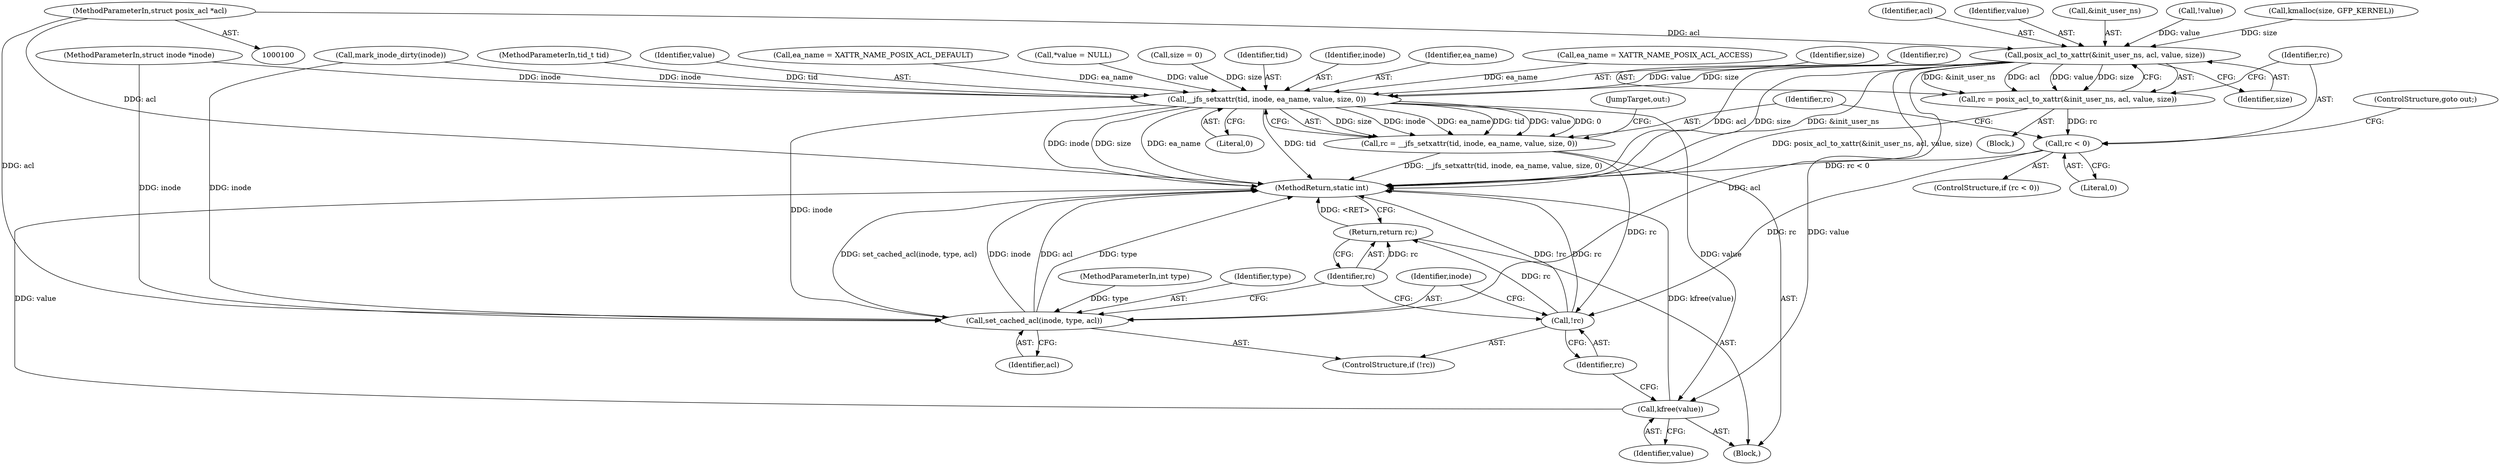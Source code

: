 digraph "0_linux_073931017b49d9458aa351605b43a7e34598caef_8@pointer" {
"1000104" [label="(MethodParameterIn,struct posix_acl *acl)"];
"1000179" [label="(Call,posix_acl_to_xattr(&init_user_ns, acl, value, size))"];
"1000177" [label="(Call,rc = posix_acl_to_xattr(&init_user_ns, acl, value, size))"];
"1000186" [label="(Call,rc < 0)"];
"1000203" [label="(Call,!rc)"];
"1000209" [label="(Return,return rc;)"];
"1000192" [label="(Call,__jfs_setxattr(tid, inode, ea_name, value, size, 0))"];
"1000190" [label="(Call,rc = __jfs_setxattr(tid, inode, ea_name, value, size, 0))"];
"1000200" [label="(Call,kfree(value))"];
"1000205" [label="(Call,set_cached_acl(inode, type, acl))"];
"1000209" [label="(Return,return rc;)"];
"1000204" [label="(Identifier,rc)"];
"1000190" [label="(Call,rc = __jfs_setxattr(tid, inode, ea_name, value, size, 0))"];
"1000177" [label="(Call,rc = posix_acl_to_xattr(&init_user_ns, acl, value, size))"];
"1000194" [label="(Identifier,inode)"];
"1000192" [label="(Call,__jfs_setxattr(tid, inode, ea_name, value, size, 0))"];
"1000168" [label="(Call,kmalloc(size, GFP_KERNEL))"];
"1000200" [label="(Call,kfree(value))"];
"1000186" [label="(Call,rc < 0)"];
"1000184" [label="(Identifier,size)"];
"1000210" [label="(Identifier,rc)"];
"1000203" [label="(Call,!rc)"];
"1000195" [label="(Identifier,ea_name)"];
"1000182" [label="(Identifier,acl)"];
"1000159" [label="(Block,)"];
"1000191" [label="(Identifier,rc)"];
"1000198" [label="(Literal,0)"];
"1000120" [label="(Call,ea_name = XATTR_NAME_POSIX_ACL_ACCESS)"];
"1000105" [label="(Block,)"];
"1000187" [label="(Identifier,rc)"];
"1000211" [label="(MethodReturn,static int)"];
"1000145" [label="(Call,mark_inode_dirty(inode))"];
"1000183" [label="(Identifier,value)"];
"1000197" [label="(Identifier,size)"];
"1000178" [label="(Identifier,rc)"];
"1000205" [label="(Call,set_cached_acl(inode, type, acl))"];
"1000201" [label="(Identifier,value)"];
"1000189" [label="(ControlStructure,goto out;)"];
"1000103" [label="(MethodParameterIn,int type)"];
"1000101" [label="(MethodParameterIn,tid_t tid)"];
"1000206" [label="(Identifier,inode)"];
"1000196" [label="(Identifier,value)"];
"1000180" [label="(Call,&init_user_ns)"];
"1000102" [label="(MethodParameterIn,struct inode *inode)"];
"1000149" [label="(Call,ea_name = XATTR_NAME_POSIX_ACL_DEFAULT)"];
"1000113" [label="(Call,*value = NULL)"];
"1000109" [label="(Call,size = 0)"];
"1000188" [label="(Literal,0)"];
"1000172" [label="(Call,!value)"];
"1000208" [label="(Identifier,acl)"];
"1000179" [label="(Call,posix_acl_to_xattr(&init_user_ns, acl, value, size))"];
"1000202" [label="(ControlStructure,if (!rc))"];
"1000193" [label="(Identifier,tid)"];
"1000104" [label="(MethodParameterIn,struct posix_acl *acl)"];
"1000185" [label="(ControlStructure,if (rc < 0))"];
"1000199" [label="(JumpTarget,out:)"];
"1000207" [label="(Identifier,type)"];
"1000104" -> "1000100"  [label="AST: "];
"1000104" -> "1000211"  [label="DDG: acl"];
"1000104" -> "1000179"  [label="DDG: acl"];
"1000104" -> "1000205"  [label="DDG: acl"];
"1000179" -> "1000177"  [label="AST: "];
"1000179" -> "1000184"  [label="CFG: "];
"1000180" -> "1000179"  [label="AST: "];
"1000182" -> "1000179"  [label="AST: "];
"1000183" -> "1000179"  [label="AST: "];
"1000184" -> "1000179"  [label="AST: "];
"1000177" -> "1000179"  [label="CFG: "];
"1000179" -> "1000211"  [label="DDG: acl"];
"1000179" -> "1000211"  [label="DDG: size"];
"1000179" -> "1000211"  [label="DDG: &init_user_ns"];
"1000179" -> "1000177"  [label="DDG: &init_user_ns"];
"1000179" -> "1000177"  [label="DDG: acl"];
"1000179" -> "1000177"  [label="DDG: value"];
"1000179" -> "1000177"  [label="DDG: size"];
"1000172" -> "1000179"  [label="DDG: value"];
"1000168" -> "1000179"  [label="DDG: size"];
"1000179" -> "1000192"  [label="DDG: value"];
"1000179" -> "1000192"  [label="DDG: size"];
"1000179" -> "1000200"  [label="DDG: value"];
"1000179" -> "1000205"  [label="DDG: acl"];
"1000177" -> "1000159"  [label="AST: "];
"1000178" -> "1000177"  [label="AST: "];
"1000187" -> "1000177"  [label="CFG: "];
"1000177" -> "1000211"  [label="DDG: posix_acl_to_xattr(&init_user_ns, acl, value, size)"];
"1000177" -> "1000186"  [label="DDG: rc"];
"1000186" -> "1000185"  [label="AST: "];
"1000186" -> "1000188"  [label="CFG: "];
"1000187" -> "1000186"  [label="AST: "];
"1000188" -> "1000186"  [label="AST: "];
"1000189" -> "1000186"  [label="CFG: "];
"1000191" -> "1000186"  [label="CFG: "];
"1000186" -> "1000211"  [label="DDG: rc < 0"];
"1000186" -> "1000203"  [label="DDG: rc"];
"1000203" -> "1000202"  [label="AST: "];
"1000203" -> "1000204"  [label="CFG: "];
"1000204" -> "1000203"  [label="AST: "];
"1000206" -> "1000203"  [label="CFG: "];
"1000210" -> "1000203"  [label="CFG: "];
"1000203" -> "1000211"  [label="DDG: rc"];
"1000203" -> "1000211"  [label="DDG: !rc"];
"1000190" -> "1000203"  [label="DDG: rc"];
"1000203" -> "1000209"  [label="DDG: rc"];
"1000209" -> "1000105"  [label="AST: "];
"1000209" -> "1000210"  [label="CFG: "];
"1000210" -> "1000209"  [label="AST: "];
"1000211" -> "1000209"  [label="CFG: "];
"1000209" -> "1000211"  [label="DDG: <RET>"];
"1000210" -> "1000209"  [label="DDG: rc"];
"1000192" -> "1000190"  [label="AST: "];
"1000192" -> "1000198"  [label="CFG: "];
"1000193" -> "1000192"  [label="AST: "];
"1000194" -> "1000192"  [label="AST: "];
"1000195" -> "1000192"  [label="AST: "];
"1000196" -> "1000192"  [label="AST: "];
"1000197" -> "1000192"  [label="AST: "];
"1000198" -> "1000192"  [label="AST: "];
"1000190" -> "1000192"  [label="CFG: "];
"1000192" -> "1000211"  [label="DDG: size"];
"1000192" -> "1000211"  [label="DDG: inode"];
"1000192" -> "1000211"  [label="DDG: ea_name"];
"1000192" -> "1000211"  [label="DDG: tid"];
"1000192" -> "1000190"  [label="DDG: size"];
"1000192" -> "1000190"  [label="DDG: inode"];
"1000192" -> "1000190"  [label="DDG: ea_name"];
"1000192" -> "1000190"  [label="DDG: tid"];
"1000192" -> "1000190"  [label="DDG: value"];
"1000192" -> "1000190"  [label="DDG: 0"];
"1000101" -> "1000192"  [label="DDG: tid"];
"1000145" -> "1000192"  [label="DDG: inode"];
"1000102" -> "1000192"  [label="DDG: inode"];
"1000120" -> "1000192"  [label="DDG: ea_name"];
"1000149" -> "1000192"  [label="DDG: ea_name"];
"1000113" -> "1000192"  [label="DDG: value"];
"1000109" -> "1000192"  [label="DDG: size"];
"1000192" -> "1000200"  [label="DDG: value"];
"1000192" -> "1000205"  [label="DDG: inode"];
"1000190" -> "1000105"  [label="AST: "];
"1000191" -> "1000190"  [label="AST: "];
"1000199" -> "1000190"  [label="CFG: "];
"1000190" -> "1000211"  [label="DDG: __jfs_setxattr(tid, inode, ea_name, value, size, 0)"];
"1000200" -> "1000105"  [label="AST: "];
"1000200" -> "1000201"  [label="CFG: "];
"1000201" -> "1000200"  [label="AST: "];
"1000204" -> "1000200"  [label="CFG: "];
"1000200" -> "1000211"  [label="DDG: kfree(value)"];
"1000200" -> "1000211"  [label="DDG: value"];
"1000205" -> "1000202"  [label="AST: "];
"1000205" -> "1000208"  [label="CFG: "];
"1000206" -> "1000205"  [label="AST: "];
"1000207" -> "1000205"  [label="AST: "];
"1000208" -> "1000205"  [label="AST: "];
"1000210" -> "1000205"  [label="CFG: "];
"1000205" -> "1000211"  [label="DDG: set_cached_acl(inode, type, acl)"];
"1000205" -> "1000211"  [label="DDG: inode"];
"1000205" -> "1000211"  [label="DDG: acl"];
"1000205" -> "1000211"  [label="DDG: type"];
"1000145" -> "1000205"  [label="DDG: inode"];
"1000102" -> "1000205"  [label="DDG: inode"];
"1000103" -> "1000205"  [label="DDG: type"];
}
